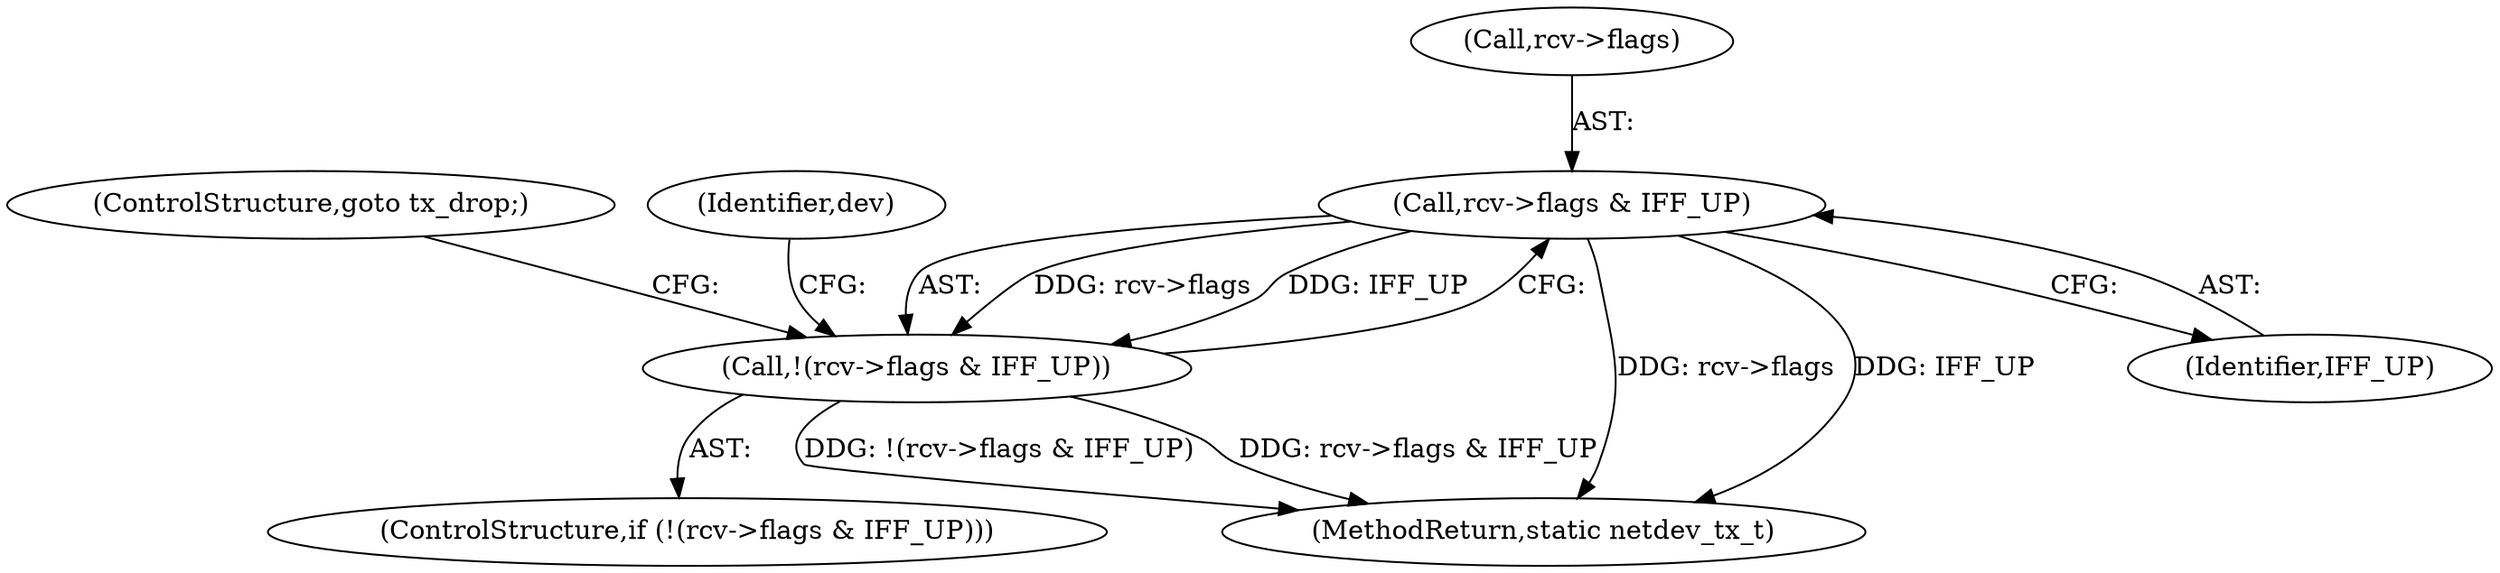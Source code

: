 digraph "0_linux_6ec82562ffc6f297d0de36d65776cff8e5704867@pointer" {
"1000140" [label="(Call,rcv->flags & IFF_UP)"];
"1000139" [label="(Call,!(rcv->flags & IFF_UP))"];
"1000138" [label="(ControlStructure,if (!(rcv->flags & IFF_UP)))"];
"1000141" [label="(Call,rcv->flags)"];
"1000209" [label="(MethodReturn,static netdev_tx_t)"];
"1000145" [label="(ControlStructure,goto tx_drop;)"];
"1000140" [label="(Call,rcv->flags & IFF_UP)"];
"1000144" [label="(Identifier,IFF_UP)"];
"1000149" [label="(Identifier,dev)"];
"1000139" [label="(Call,!(rcv->flags & IFF_UP))"];
"1000140" -> "1000139"  [label="AST: "];
"1000140" -> "1000144"  [label="CFG: "];
"1000141" -> "1000140"  [label="AST: "];
"1000144" -> "1000140"  [label="AST: "];
"1000139" -> "1000140"  [label="CFG: "];
"1000140" -> "1000209"  [label="DDG: rcv->flags"];
"1000140" -> "1000209"  [label="DDG: IFF_UP"];
"1000140" -> "1000139"  [label="DDG: rcv->flags"];
"1000140" -> "1000139"  [label="DDG: IFF_UP"];
"1000139" -> "1000138"  [label="AST: "];
"1000145" -> "1000139"  [label="CFG: "];
"1000149" -> "1000139"  [label="CFG: "];
"1000139" -> "1000209"  [label="DDG: !(rcv->flags & IFF_UP)"];
"1000139" -> "1000209"  [label="DDG: rcv->flags & IFF_UP"];
}

